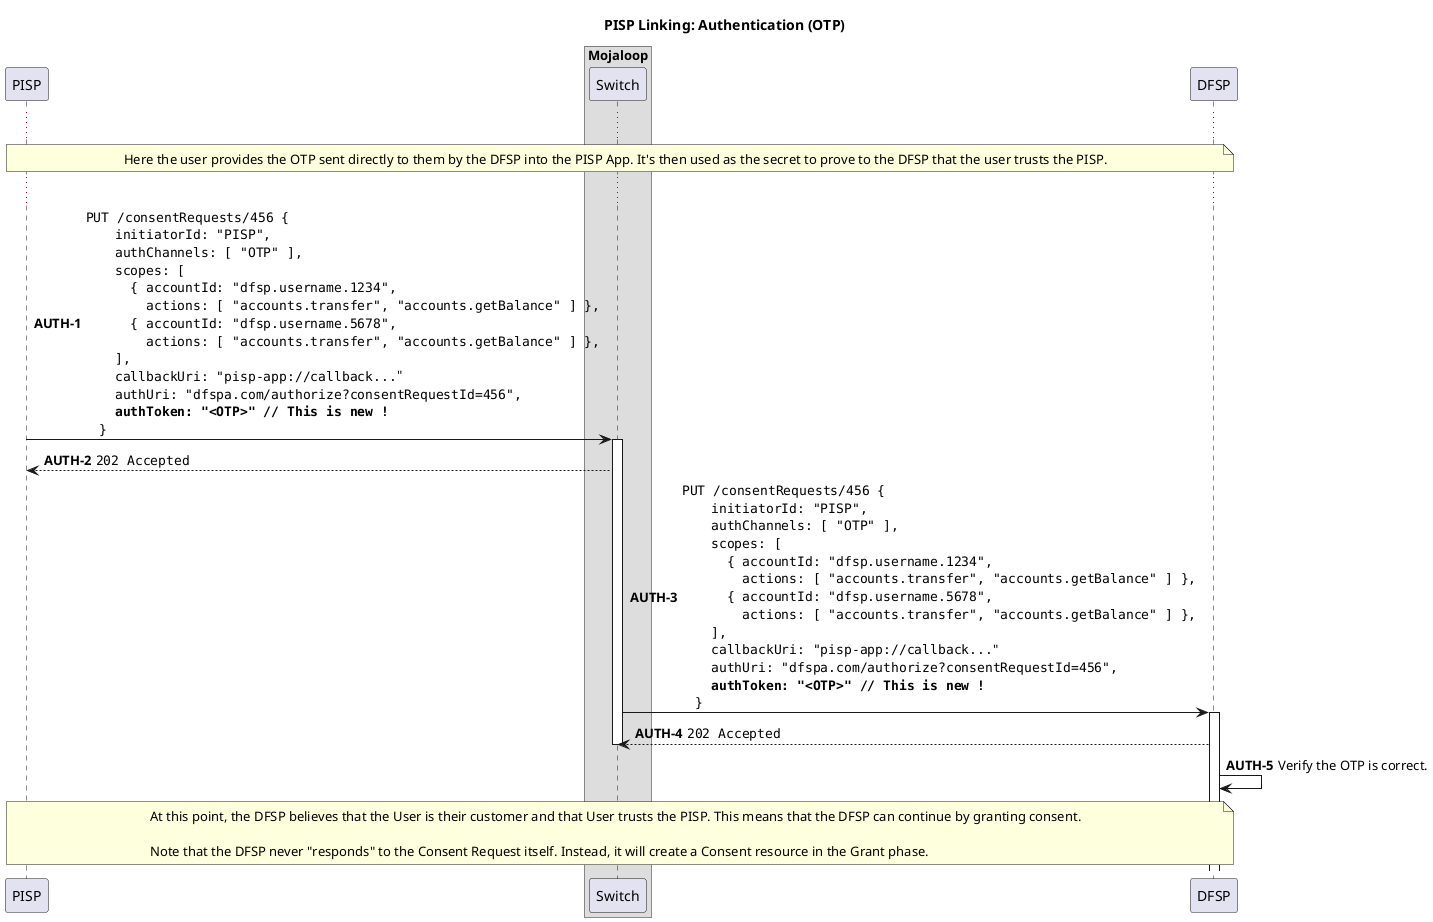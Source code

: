 @startuml

title PISP Linking: Authentication (OTP)

participant "PISP" as PISP

box "Mojaloop"
    participant Switch
end box

participant "DFSP" as DFSP

autonumber 1 "<b>AUTH-#</b>"

...

note over PISP, DFSP
  Here the user provides the OTP sent directly to them by the DFSP into the PISP App. It's then used as the secret to prove to the DFSP that the user trusts the PISP.
end note

...

PISP -> Switch ++: ""PUT /consentRequests/456 {""\n\
    ""  initiatorId: "PISP",""\n\
    ""  authChannels: [ "OTP" ],""\n\
    ""  scopes: [ ""\n\
    ""    { accountId: "dfsp.username.1234",""\n\
    ""      actions: [ "accounts.transfer", "accounts.getBalance" ] },""\n\
    ""    { accountId: "dfsp.username.5678",""\n\
    ""      actions: [ "accounts.transfer", "accounts.getBalance" ] },""\n\
    ""  ],""\n\
    ""  callbackUri: "pisp-app://callback..."""\n\
    ""  authUri: "dfspa.com/authorize?consentRequestId=456",""\n\
    ""  **authToken: "<OTP>" // This is new !**""\n\
    ""}""
Switch --> PISP: ""202 Accepted""
deactivate PISP

Switch -> DFSP ++: ""PUT /consentRequests/456 {""\n\
    ""  initiatorId: "PISP",""\n\
    ""  authChannels: [ "OTP" ],""\n\
    ""  scopes: [ ""\n\
    ""    { accountId: "dfsp.username.1234",""\n\
    ""      actions: [ "accounts.transfer", "accounts.getBalance" ] },""\n\
    ""    { accountId: "dfsp.username.5678",""\n\
    ""      actions: [ "accounts.transfer", "accounts.getBalance" ] },""\n\
    ""  ],""\n\
    ""  callbackUri: "pisp-app://callback..."""\n\
    ""  authUri: "dfspa.com/authorize?consentRequestId=456",""\n\
    ""  **authToken: "<OTP>" // This is new !**""\n\
    ""}""
DFSP --> Switch: ""202 Accepted""
deactivate Switch

DFSP -> DFSP: Verify the OTP is correct.

note over PISP, DFSP
  At this point, the DFSP believes that the User is their customer and that User trusts the PISP. This means that the DFSP can continue by granting consent.

  Note that the DFSP never "responds" to the Consent Request itself. Instead, it will create a Consent resource in the Grant phase.
end note

@enduml
